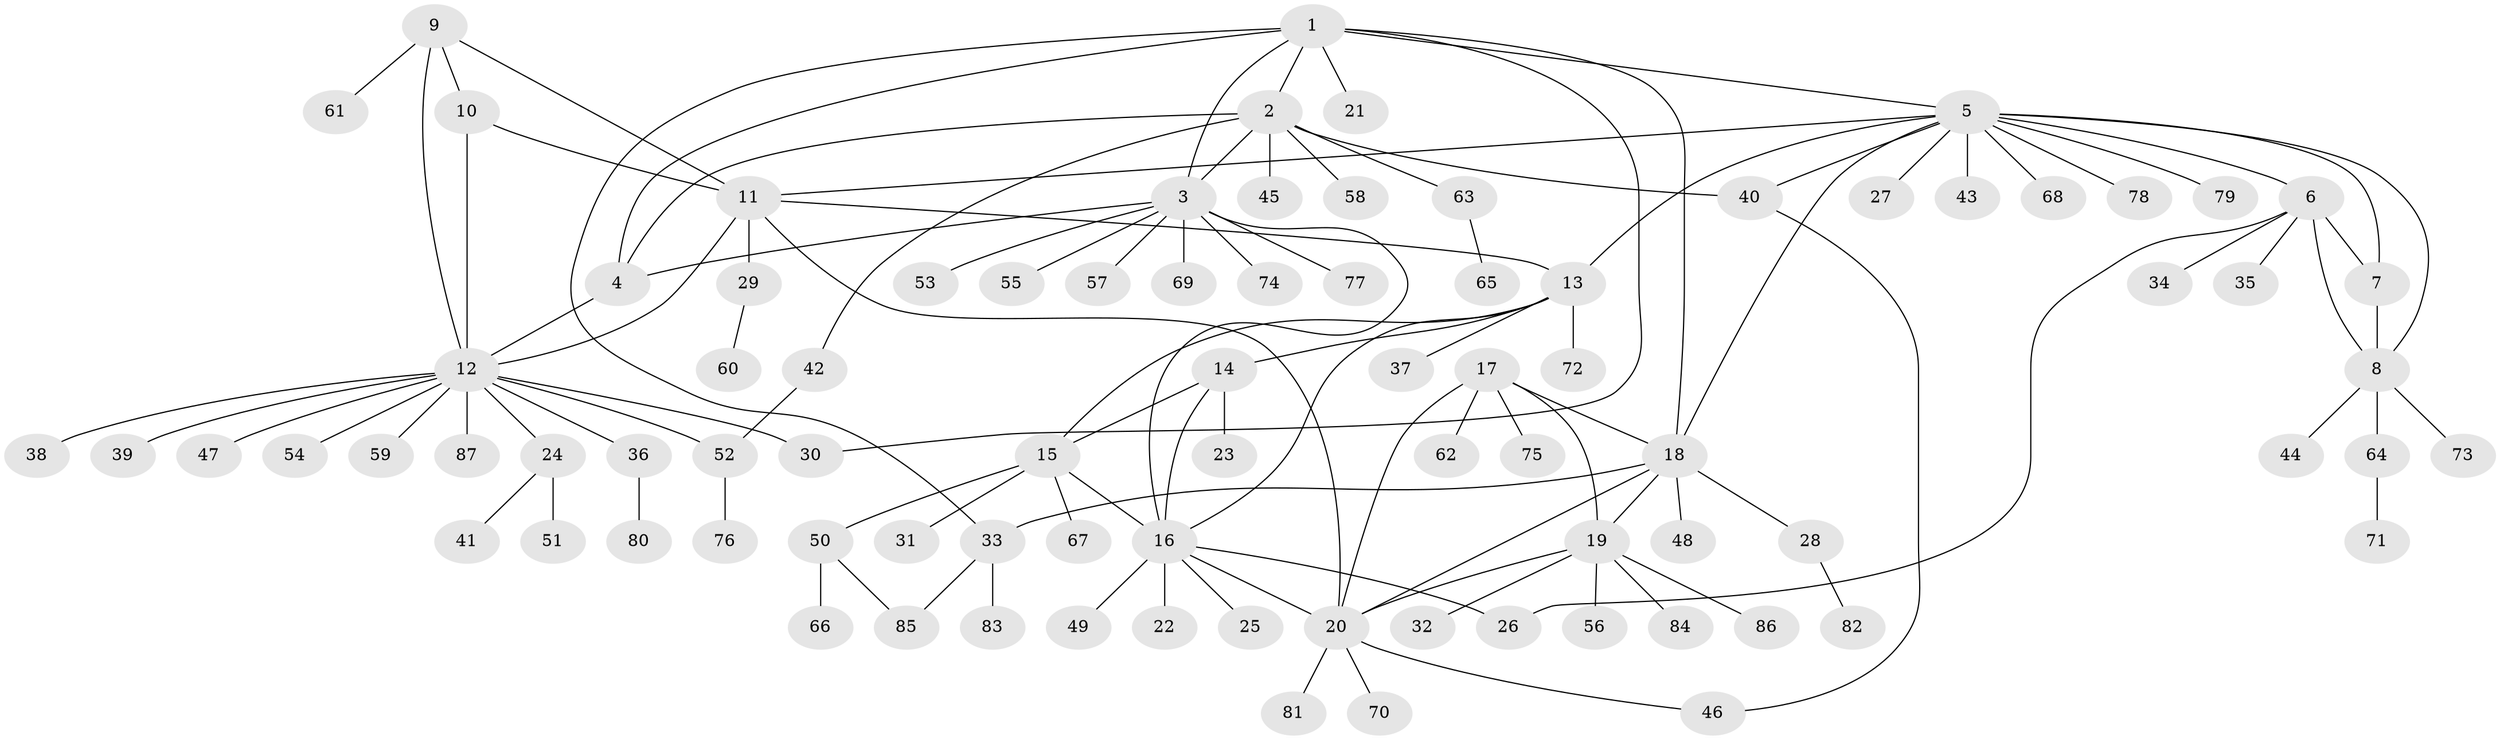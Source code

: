 // Generated by graph-tools (version 1.1) at 2025/54/03/09/25 04:54:10]
// undirected, 87 vertices, 114 edges
graph export_dot {
graph [start="1"]
  node [color=gray90,style=filled];
  1;
  2;
  3;
  4;
  5;
  6;
  7;
  8;
  9;
  10;
  11;
  12;
  13;
  14;
  15;
  16;
  17;
  18;
  19;
  20;
  21;
  22;
  23;
  24;
  25;
  26;
  27;
  28;
  29;
  30;
  31;
  32;
  33;
  34;
  35;
  36;
  37;
  38;
  39;
  40;
  41;
  42;
  43;
  44;
  45;
  46;
  47;
  48;
  49;
  50;
  51;
  52;
  53;
  54;
  55;
  56;
  57;
  58;
  59;
  60;
  61;
  62;
  63;
  64;
  65;
  66;
  67;
  68;
  69;
  70;
  71;
  72;
  73;
  74;
  75;
  76;
  77;
  78;
  79;
  80;
  81;
  82;
  83;
  84;
  85;
  86;
  87;
  1 -- 2;
  1 -- 3;
  1 -- 4;
  1 -- 5;
  1 -- 18;
  1 -- 21;
  1 -- 30;
  1 -- 33;
  2 -- 3;
  2 -- 4;
  2 -- 40;
  2 -- 42;
  2 -- 45;
  2 -- 58;
  2 -- 63;
  3 -- 4;
  3 -- 16;
  3 -- 53;
  3 -- 55;
  3 -- 57;
  3 -- 69;
  3 -- 74;
  3 -- 77;
  4 -- 12;
  5 -- 6;
  5 -- 7;
  5 -- 8;
  5 -- 11;
  5 -- 13;
  5 -- 18;
  5 -- 27;
  5 -- 40;
  5 -- 43;
  5 -- 68;
  5 -- 78;
  5 -- 79;
  6 -- 7;
  6 -- 8;
  6 -- 26;
  6 -- 34;
  6 -- 35;
  7 -- 8;
  8 -- 44;
  8 -- 64;
  8 -- 73;
  9 -- 10;
  9 -- 11;
  9 -- 12;
  9 -- 61;
  10 -- 11;
  10 -- 12;
  11 -- 12;
  11 -- 13;
  11 -- 20;
  11 -- 29;
  12 -- 24;
  12 -- 30;
  12 -- 36;
  12 -- 38;
  12 -- 39;
  12 -- 47;
  12 -- 52;
  12 -- 54;
  12 -- 59;
  12 -- 87;
  13 -- 14;
  13 -- 15;
  13 -- 16;
  13 -- 37;
  13 -- 72;
  14 -- 15;
  14 -- 16;
  14 -- 23;
  15 -- 16;
  15 -- 31;
  15 -- 50;
  15 -- 67;
  16 -- 20;
  16 -- 22;
  16 -- 25;
  16 -- 26;
  16 -- 49;
  17 -- 18;
  17 -- 19;
  17 -- 20;
  17 -- 62;
  17 -- 75;
  18 -- 19;
  18 -- 20;
  18 -- 28;
  18 -- 33;
  18 -- 48;
  19 -- 20;
  19 -- 32;
  19 -- 56;
  19 -- 84;
  19 -- 86;
  20 -- 46;
  20 -- 70;
  20 -- 81;
  24 -- 41;
  24 -- 51;
  28 -- 82;
  29 -- 60;
  33 -- 83;
  33 -- 85;
  36 -- 80;
  40 -- 46;
  42 -- 52;
  50 -- 66;
  50 -- 85;
  52 -- 76;
  63 -- 65;
  64 -- 71;
}
